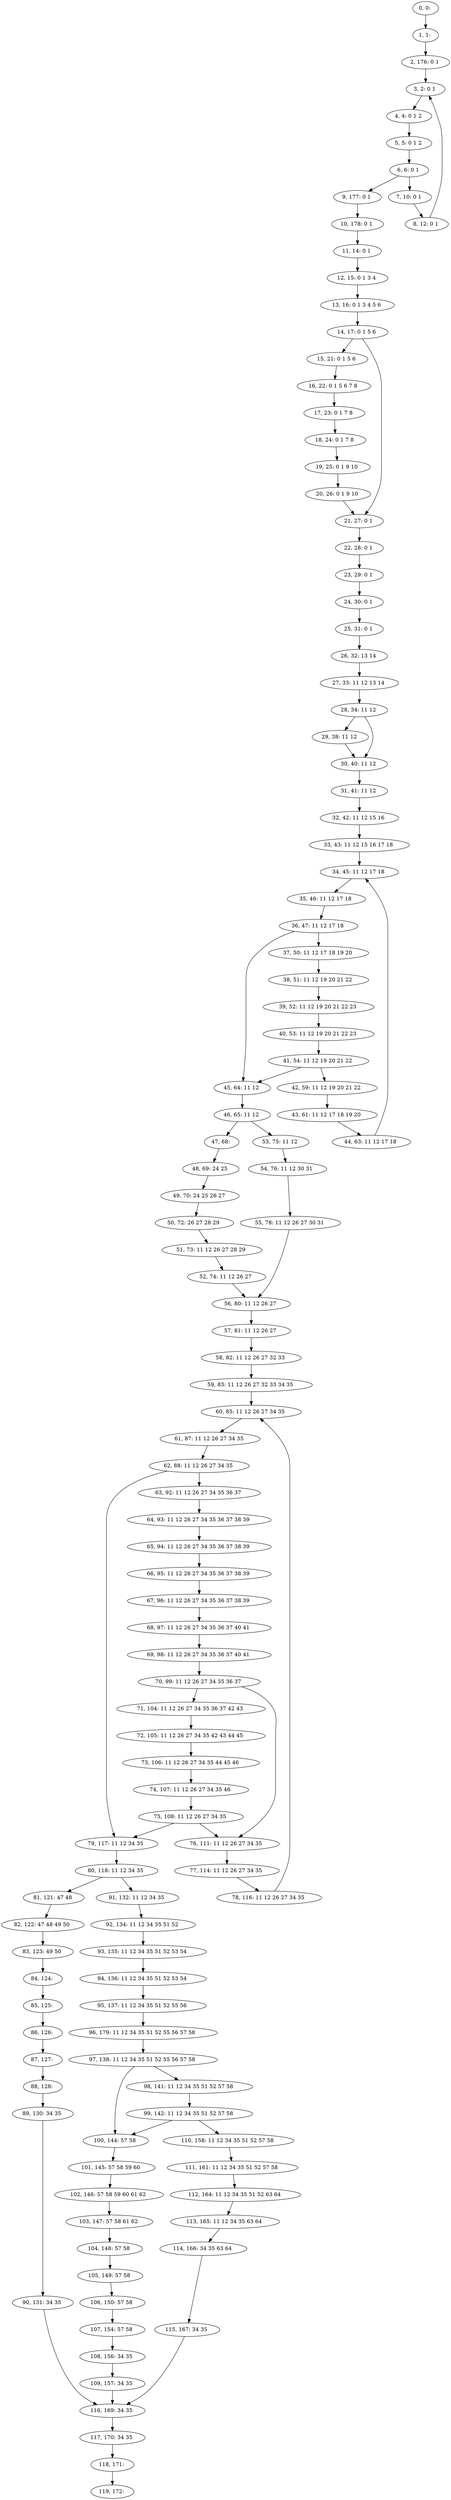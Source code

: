 digraph G {
0[label="0, 0: "];
1[label="1, 1: "];
2[label="2, 176: 0 1 "];
3[label="3, 2: 0 1 "];
4[label="4, 4: 0 1 2 "];
5[label="5, 5: 0 1 2 "];
6[label="6, 6: 0 1 "];
7[label="7, 10: 0 1 "];
8[label="8, 12: 0 1 "];
9[label="9, 177: 0 1 "];
10[label="10, 178: 0 1 "];
11[label="11, 14: 0 1 "];
12[label="12, 15: 0 1 3 4 "];
13[label="13, 16: 0 1 3 4 5 6 "];
14[label="14, 17: 0 1 5 6 "];
15[label="15, 21: 0 1 5 6 "];
16[label="16, 22: 0 1 5 6 7 8 "];
17[label="17, 23: 0 1 7 8 "];
18[label="18, 24: 0 1 7 8 "];
19[label="19, 25: 0 1 9 10 "];
20[label="20, 26: 0 1 9 10 "];
21[label="21, 27: 0 1 "];
22[label="22, 28: 0 1 "];
23[label="23, 29: 0 1 "];
24[label="24, 30: 0 1 "];
25[label="25, 31: 0 1 "];
26[label="26, 32: 13 14 "];
27[label="27, 33: 11 12 13 14 "];
28[label="28, 34: 11 12 "];
29[label="29, 38: 11 12 "];
30[label="30, 40: 11 12 "];
31[label="31, 41: 11 12 "];
32[label="32, 42: 11 12 15 16 "];
33[label="33, 43: 11 12 15 16 17 18 "];
34[label="34, 45: 11 12 17 18 "];
35[label="35, 46: 11 12 17 18 "];
36[label="36, 47: 11 12 17 18 "];
37[label="37, 50: 11 12 17 18 19 20 "];
38[label="38, 51: 11 12 19 20 21 22 "];
39[label="39, 52: 11 12 19 20 21 22 23 "];
40[label="40, 53: 11 12 19 20 21 22 23 "];
41[label="41, 54: 11 12 19 20 21 22 "];
42[label="42, 59: 11 12 19 20 21 22 "];
43[label="43, 61: 11 12 17 18 19 20 "];
44[label="44, 63: 11 12 17 18 "];
45[label="45, 64: 11 12 "];
46[label="46, 65: 11 12 "];
47[label="47, 68: "];
48[label="48, 69: 24 25 "];
49[label="49, 70: 24 25 26 27 "];
50[label="50, 72: 26 27 28 29 "];
51[label="51, 73: 11 12 26 27 28 29 "];
52[label="52, 74: 11 12 26 27 "];
53[label="53, 75: 11 12 "];
54[label="54, 76: 11 12 30 31 "];
55[label="55, 78: 11 12 26 27 30 31 "];
56[label="56, 80: 11 12 26 27 "];
57[label="57, 81: 11 12 26 27 "];
58[label="58, 82: 11 12 26 27 32 33 "];
59[label="59, 83: 11 12 26 27 32 33 34 35 "];
60[label="60, 85: 11 12 26 27 34 35 "];
61[label="61, 87: 11 12 26 27 34 35 "];
62[label="62, 88: 11 12 26 27 34 35 "];
63[label="63, 92: 11 12 26 27 34 35 36 37 "];
64[label="64, 93: 11 12 26 27 34 35 36 37 38 39 "];
65[label="65, 94: 11 12 26 27 34 35 36 37 38 39 "];
66[label="66, 95: 11 12 26 27 34 35 36 37 38 39 "];
67[label="67, 96: 11 12 26 27 34 35 36 37 38 39 "];
68[label="68, 97: 11 12 26 27 34 35 36 37 40 41 "];
69[label="69, 98: 11 12 26 27 34 35 36 37 40 41 "];
70[label="70, 99: 11 12 26 27 34 35 36 37 "];
71[label="71, 104: 11 12 26 27 34 35 36 37 42 43 "];
72[label="72, 105: 11 12 26 27 34 35 42 43 44 45 "];
73[label="73, 106: 11 12 26 27 34 35 44 45 46 "];
74[label="74, 107: 11 12 26 27 34 35 46 "];
75[label="75, 108: 11 12 26 27 34 35 "];
76[label="76, 111: 11 12 26 27 34 35 "];
77[label="77, 114: 11 12 26 27 34 35 "];
78[label="78, 116: 11 12 26 27 34 35 "];
79[label="79, 117: 11 12 34 35 "];
80[label="80, 118: 11 12 34 35 "];
81[label="81, 121: 47 48 "];
82[label="82, 122: 47 48 49 50 "];
83[label="83, 123: 49 50 "];
84[label="84, 124: "];
85[label="85, 125: "];
86[label="86, 126: "];
87[label="87, 127: "];
88[label="88, 128: "];
89[label="89, 130: 34 35 "];
90[label="90, 131: 34 35 "];
91[label="91, 132: 11 12 34 35 "];
92[label="92, 134: 11 12 34 35 51 52 "];
93[label="93, 135: 11 12 34 35 51 52 53 54 "];
94[label="94, 136: 11 12 34 35 51 52 53 54 "];
95[label="95, 137: 11 12 34 35 51 52 55 56 "];
96[label="96, 179: 11 12 34 35 51 52 55 56 57 58 "];
97[label="97, 138: 11 12 34 35 51 52 55 56 57 58 "];
98[label="98, 141: 11 12 34 35 51 52 57 58 "];
99[label="99, 142: 11 12 34 35 51 52 57 58 "];
100[label="100, 144: 57 58 "];
101[label="101, 145: 57 58 59 60 "];
102[label="102, 146: 57 58 59 60 61 62 "];
103[label="103, 147: 57 58 61 62 "];
104[label="104, 148: 57 58 "];
105[label="105, 149: 57 58 "];
106[label="106, 150: 57 58 "];
107[label="107, 154: 57 58 "];
108[label="108, 156: 34 35 "];
109[label="109, 157: 34 35 "];
110[label="110, 158: 11 12 34 35 51 52 57 58 "];
111[label="111, 161: 11 12 34 35 51 52 57 58 "];
112[label="112, 164: 11 12 34 35 51 52 63 64 "];
113[label="113, 165: 11 12 34 35 63 64 "];
114[label="114, 166: 34 35 63 64 "];
115[label="115, 167: 34 35 "];
116[label="116, 169: 34 35 "];
117[label="117, 170: 34 35 "];
118[label="118, 171: "];
119[label="119, 172: "];
0->1 ;
1->2 ;
2->3 ;
3->4 ;
4->5 ;
5->6 ;
6->7 ;
6->9 ;
7->8 ;
8->3 ;
9->10 ;
10->11 ;
11->12 ;
12->13 ;
13->14 ;
14->15 ;
14->21 ;
15->16 ;
16->17 ;
17->18 ;
18->19 ;
19->20 ;
20->21 ;
21->22 ;
22->23 ;
23->24 ;
24->25 ;
25->26 ;
26->27 ;
27->28 ;
28->29 ;
28->30 ;
29->30 ;
30->31 ;
31->32 ;
32->33 ;
33->34 ;
34->35 ;
35->36 ;
36->37 ;
36->45 ;
37->38 ;
38->39 ;
39->40 ;
40->41 ;
41->42 ;
41->45 ;
42->43 ;
43->44 ;
44->34 ;
45->46 ;
46->47 ;
46->53 ;
47->48 ;
48->49 ;
49->50 ;
50->51 ;
51->52 ;
52->56 ;
53->54 ;
54->55 ;
55->56 ;
56->57 ;
57->58 ;
58->59 ;
59->60 ;
60->61 ;
61->62 ;
62->63 ;
62->79 ;
63->64 ;
64->65 ;
65->66 ;
66->67 ;
67->68 ;
68->69 ;
69->70 ;
70->71 ;
70->76 ;
71->72 ;
72->73 ;
73->74 ;
74->75 ;
75->76 ;
75->79 ;
76->77 ;
77->78 ;
78->60 ;
79->80 ;
80->81 ;
80->91 ;
81->82 ;
82->83 ;
83->84 ;
84->85 ;
85->86 ;
86->87 ;
87->88 ;
88->89 ;
89->90 ;
90->116 ;
91->92 ;
92->93 ;
93->94 ;
94->95 ;
95->96 ;
96->97 ;
97->98 ;
97->100 ;
98->99 ;
99->100 ;
99->110 ;
100->101 ;
101->102 ;
102->103 ;
103->104 ;
104->105 ;
105->106 ;
106->107 ;
107->108 ;
108->109 ;
109->116 ;
110->111 ;
111->112 ;
112->113 ;
113->114 ;
114->115 ;
115->116 ;
116->117 ;
117->118 ;
118->119 ;
}
